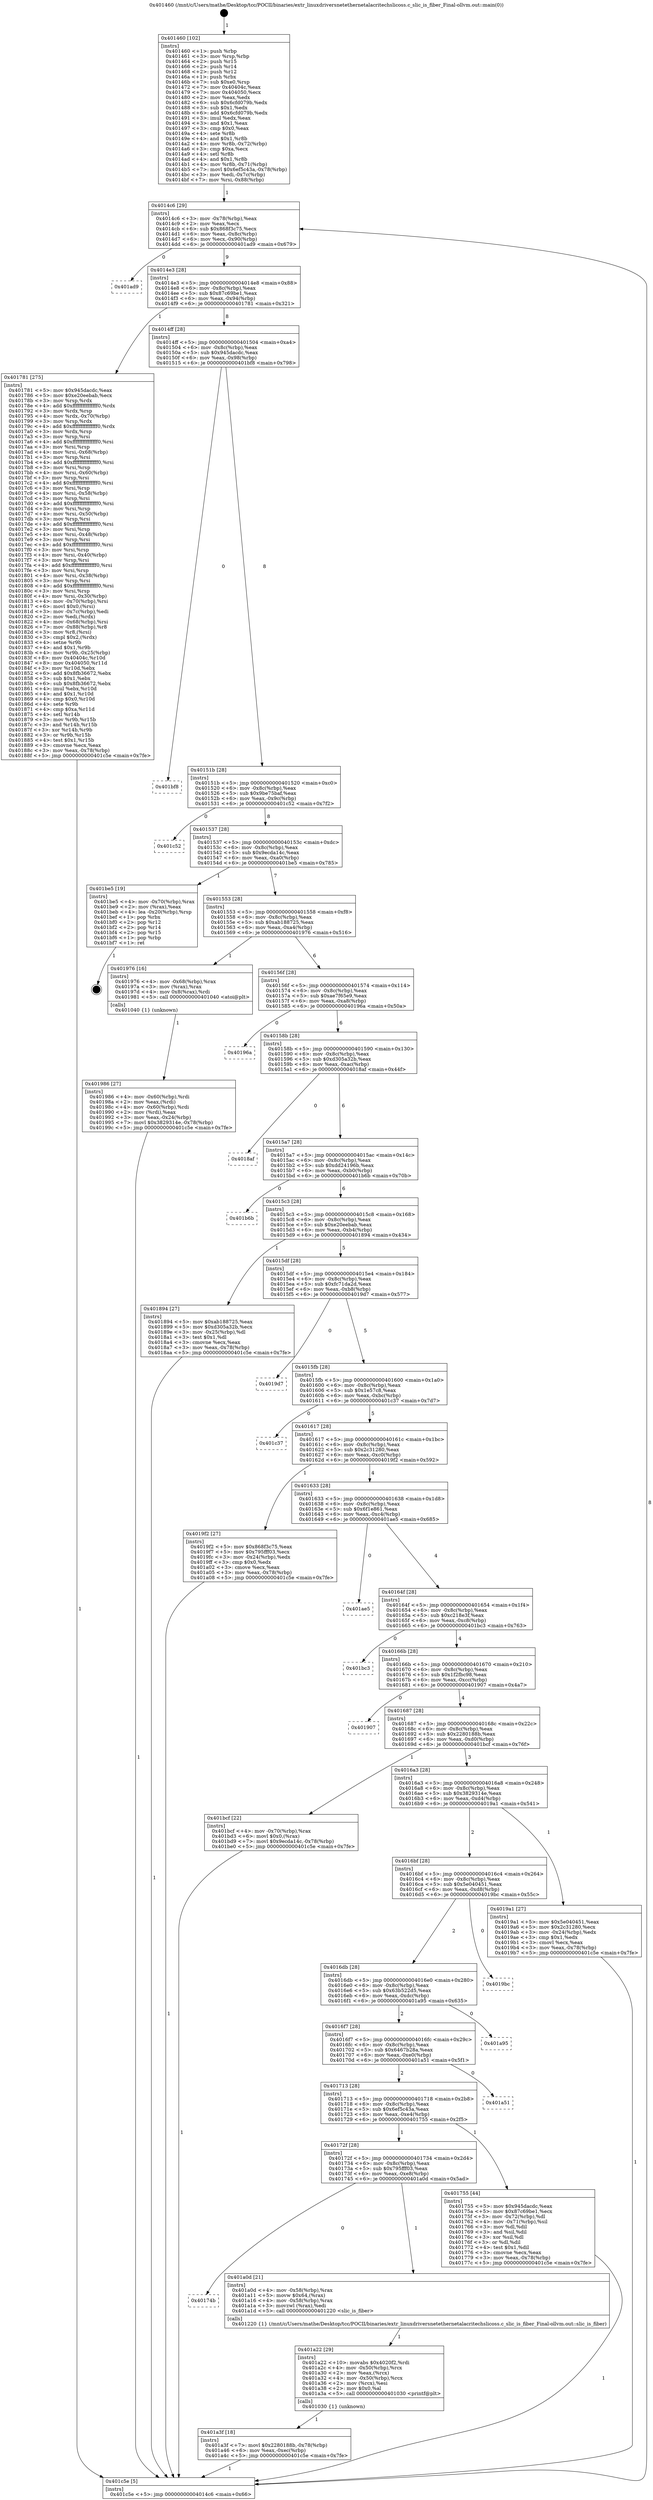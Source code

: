 digraph "0x401460" {
  label = "0x401460 (/mnt/c/Users/mathe/Desktop/tcc/POCII/binaries/extr_linuxdriversnetethernetalacritechslicoss.c_slic_is_fiber_Final-ollvm.out::main(0))"
  labelloc = "t"
  node[shape=record]

  Entry [label="",width=0.3,height=0.3,shape=circle,fillcolor=black,style=filled]
  "0x4014c6" [label="{
     0x4014c6 [29]\l
     | [instrs]\l
     &nbsp;&nbsp;0x4014c6 \<+3\>: mov -0x78(%rbp),%eax\l
     &nbsp;&nbsp;0x4014c9 \<+2\>: mov %eax,%ecx\l
     &nbsp;&nbsp;0x4014cb \<+6\>: sub $0x868f3c75,%ecx\l
     &nbsp;&nbsp;0x4014d1 \<+6\>: mov %eax,-0x8c(%rbp)\l
     &nbsp;&nbsp;0x4014d7 \<+6\>: mov %ecx,-0x90(%rbp)\l
     &nbsp;&nbsp;0x4014dd \<+6\>: je 0000000000401ad9 \<main+0x679\>\l
  }"]
  "0x401ad9" [label="{
     0x401ad9\l
  }", style=dashed]
  "0x4014e3" [label="{
     0x4014e3 [28]\l
     | [instrs]\l
     &nbsp;&nbsp;0x4014e3 \<+5\>: jmp 00000000004014e8 \<main+0x88\>\l
     &nbsp;&nbsp;0x4014e8 \<+6\>: mov -0x8c(%rbp),%eax\l
     &nbsp;&nbsp;0x4014ee \<+5\>: sub $0x87c69be1,%eax\l
     &nbsp;&nbsp;0x4014f3 \<+6\>: mov %eax,-0x94(%rbp)\l
     &nbsp;&nbsp;0x4014f9 \<+6\>: je 0000000000401781 \<main+0x321\>\l
  }"]
  Exit [label="",width=0.3,height=0.3,shape=circle,fillcolor=black,style=filled,peripheries=2]
  "0x401781" [label="{
     0x401781 [275]\l
     | [instrs]\l
     &nbsp;&nbsp;0x401781 \<+5\>: mov $0x945dacdc,%eax\l
     &nbsp;&nbsp;0x401786 \<+5\>: mov $0xe20eebab,%ecx\l
     &nbsp;&nbsp;0x40178b \<+3\>: mov %rsp,%rdx\l
     &nbsp;&nbsp;0x40178e \<+4\>: add $0xfffffffffffffff0,%rdx\l
     &nbsp;&nbsp;0x401792 \<+3\>: mov %rdx,%rsp\l
     &nbsp;&nbsp;0x401795 \<+4\>: mov %rdx,-0x70(%rbp)\l
     &nbsp;&nbsp;0x401799 \<+3\>: mov %rsp,%rdx\l
     &nbsp;&nbsp;0x40179c \<+4\>: add $0xfffffffffffffff0,%rdx\l
     &nbsp;&nbsp;0x4017a0 \<+3\>: mov %rdx,%rsp\l
     &nbsp;&nbsp;0x4017a3 \<+3\>: mov %rsp,%rsi\l
     &nbsp;&nbsp;0x4017a6 \<+4\>: add $0xfffffffffffffff0,%rsi\l
     &nbsp;&nbsp;0x4017aa \<+3\>: mov %rsi,%rsp\l
     &nbsp;&nbsp;0x4017ad \<+4\>: mov %rsi,-0x68(%rbp)\l
     &nbsp;&nbsp;0x4017b1 \<+3\>: mov %rsp,%rsi\l
     &nbsp;&nbsp;0x4017b4 \<+4\>: add $0xfffffffffffffff0,%rsi\l
     &nbsp;&nbsp;0x4017b8 \<+3\>: mov %rsi,%rsp\l
     &nbsp;&nbsp;0x4017bb \<+4\>: mov %rsi,-0x60(%rbp)\l
     &nbsp;&nbsp;0x4017bf \<+3\>: mov %rsp,%rsi\l
     &nbsp;&nbsp;0x4017c2 \<+4\>: add $0xfffffffffffffff0,%rsi\l
     &nbsp;&nbsp;0x4017c6 \<+3\>: mov %rsi,%rsp\l
     &nbsp;&nbsp;0x4017c9 \<+4\>: mov %rsi,-0x58(%rbp)\l
     &nbsp;&nbsp;0x4017cd \<+3\>: mov %rsp,%rsi\l
     &nbsp;&nbsp;0x4017d0 \<+4\>: add $0xfffffffffffffff0,%rsi\l
     &nbsp;&nbsp;0x4017d4 \<+3\>: mov %rsi,%rsp\l
     &nbsp;&nbsp;0x4017d7 \<+4\>: mov %rsi,-0x50(%rbp)\l
     &nbsp;&nbsp;0x4017db \<+3\>: mov %rsp,%rsi\l
     &nbsp;&nbsp;0x4017de \<+4\>: add $0xfffffffffffffff0,%rsi\l
     &nbsp;&nbsp;0x4017e2 \<+3\>: mov %rsi,%rsp\l
     &nbsp;&nbsp;0x4017e5 \<+4\>: mov %rsi,-0x48(%rbp)\l
     &nbsp;&nbsp;0x4017e9 \<+3\>: mov %rsp,%rsi\l
     &nbsp;&nbsp;0x4017ec \<+4\>: add $0xfffffffffffffff0,%rsi\l
     &nbsp;&nbsp;0x4017f0 \<+3\>: mov %rsi,%rsp\l
     &nbsp;&nbsp;0x4017f3 \<+4\>: mov %rsi,-0x40(%rbp)\l
     &nbsp;&nbsp;0x4017f7 \<+3\>: mov %rsp,%rsi\l
     &nbsp;&nbsp;0x4017fa \<+4\>: add $0xfffffffffffffff0,%rsi\l
     &nbsp;&nbsp;0x4017fe \<+3\>: mov %rsi,%rsp\l
     &nbsp;&nbsp;0x401801 \<+4\>: mov %rsi,-0x38(%rbp)\l
     &nbsp;&nbsp;0x401805 \<+3\>: mov %rsp,%rsi\l
     &nbsp;&nbsp;0x401808 \<+4\>: add $0xfffffffffffffff0,%rsi\l
     &nbsp;&nbsp;0x40180c \<+3\>: mov %rsi,%rsp\l
     &nbsp;&nbsp;0x40180f \<+4\>: mov %rsi,-0x30(%rbp)\l
     &nbsp;&nbsp;0x401813 \<+4\>: mov -0x70(%rbp),%rsi\l
     &nbsp;&nbsp;0x401817 \<+6\>: movl $0x0,(%rsi)\l
     &nbsp;&nbsp;0x40181d \<+3\>: mov -0x7c(%rbp),%edi\l
     &nbsp;&nbsp;0x401820 \<+2\>: mov %edi,(%rdx)\l
     &nbsp;&nbsp;0x401822 \<+4\>: mov -0x68(%rbp),%rsi\l
     &nbsp;&nbsp;0x401826 \<+7\>: mov -0x88(%rbp),%r8\l
     &nbsp;&nbsp;0x40182d \<+3\>: mov %r8,(%rsi)\l
     &nbsp;&nbsp;0x401830 \<+3\>: cmpl $0x2,(%rdx)\l
     &nbsp;&nbsp;0x401833 \<+4\>: setne %r9b\l
     &nbsp;&nbsp;0x401837 \<+4\>: and $0x1,%r9b\l
     &nbsp;&nbsp;0x40183b \<+4\>: mov %r9b,-0x25(%rbp)\l
     &nbsp;&nbsp;0x40183f \<+8\>: mov 0x40404c,%r10d\l
     &nbsp;&nbsp;0x401847 \<+8\>: mov 0x404050,%r11d\l
     &nbsp;&nbsp;0x40184f \<+3\>: mov %r10d,%ebx\l
     &nbsp;&nbsp;0x401852 \<+6\>: add $0x8fb36672,%ebx\l
     &nbsp;&nbsp;0x401858 \<+3\>: sub $0x1,%ebx\l
     &nbsp;&nbsp;0x40185b \<+6\>: sub $0x8fb36672,%ebx\l
     &nbsp;&nbsp;0x401861 \<+4\>: imul %ebx,%r10d\l
     &nbsp;&nbsp;0x401865 \<+4\>: and $0x1,%r10d\l
     &nbsp;&nbsp;0x401869 \<+4\>: cmp $0x0,%r10d\l
     &nbsp;&nbsp;0x40186d \<+4\>: sete %r9b\l
     &nbsp;&nbsp;0x401871 \<+4\>: cmp $0xa,%r11d\l
     &nbsp;&nbsp;0x401875 \<+4\>: setl %r14b\l
     &nbsp;&nbsp;0x401879 \<+3\>: mov %r9b,%r15b\l
     &nbsp;&nbsp;0x40187c \<+3\>: and %r14b,%r15b\l
     &nbsp;&nbsp;0x40187f \<+3\>: xor %r14b,%r9b\l
     &nbsp;&nbsp;0x401882 \<+3\>: or %r9b,%r15b\l
     &nbsp;&nbsp;0x401885 \<+4\>: test $0x1,%r15b\l
     &nbsp;&nbsp;0x401889 \<+3\>: cmovne %ecx,%eax\l
     &nbsp;&nbsp;0x40188c \<+3\>: mov %eax,-0x78(%rbp)\l
     &nbsp;&nbsp;0x40188f \<+5\>: jmp 0000000000401c5e \<main+0x7fe\>\l
  }"]
  "0x4014ff" [label="{
     0x4014ff [28]\l
     | [instrs]\l
     &nbsp;&nbsp;0x4014ff \<+5\>: jmp 0000000000401504 \<main+0xa4\>\l
     &nbsp;&nbsp;0x401504 \<+6\>: mov -0x8c(%rbp),%eax\l
     &nbsp;&nbsp;0x40150a \<+5\>: sub $0x945dacdc,%eax\l
     &nbsp;&nbsp;0x40150f \<+6\>: mov %eax,-0x98(%rbp)\l
     &nbsp;&nbsp;0x401515 \<+6\>: je 0000000000401bf8 \<main+0x798\>\l
  }"]
  "0x401a3f" [label="{
     0x401a3f [18]\l
     | [instrs]\l
     &nbsp;&nbsp;0x401a3f \<+7\>: movl $0x2280188b,-0x78(%rbp)\l
     &nbsp;&nbsp;0x401a46 \<+6\>: mov %eax,-0xec(%rbp)\l
     &nbsp;&nbsp;0x401a4c \<+5\>: jmp 0000000000401c5e \<main+0x7fe\>\l
  }"]
  "0x401bf8" [label="{
     0x401bf8\l
  }", style=dashed]
  "0x40151b" [label="{
     0x40151b [28]\l
     | [instrs]\l
     &nbsp;&nbsp;0x40151b \<+5\>: jmp 0000000000401520 \<main+0xc0\>\l
     &nbsp;&nbsp;0x401520 \<+6\>: mov -0x8c(%rbp),%eax\l
     &nbsp;&nbsp;0x401526 \<+5\>: sub $0x9be75baf,%eax\l
     &nbsp;&nbsp;0x40152b \<+6\>: mov %eax,-0x9c(%rbp)\l
     &nbsp;&nbsp;0x401531 \<+6\>: je 0000000000401c52 \<main+0x7f2\>\l
  }"]
  "0x401a22" [label="{
     0x401a22 [29]\l
     | [instrs]\l
     &nbsp;&nbsp;0x401a22 \<+10\>: movabs $0x4020f2,%rdi\l
     &nbsp;&nbsp;0x401a2c \<+4\>: mov -0x50(%rbp),%rcx\l
     &nbsp;&nbsp;0x401a30 \<+2\>: mov %eax,(%rcx)\l
     &nbsp;&nbsp;0x401a32 \<+4\>: mov -0x50(%rbp),%rcx\l
     &nbsp;&nbsp;0x401a36 \<+2\>: mov (%rcx),%esi\l
     &nbsp;&nbsp;0x401a38 \<+2\>: mov $0x0,%al\l
     &nbsp;&nbsp;0x401a3a \<+5\>: call 0000000000401030 \<printf@plt\>\l
     | [calls]\l
     &nbsp;&nbsp;0x401030 \{1\} (unknown)\l
  }"]
  "0x401c52" [label="{
     0x401c52\l
  }", style=dashed]
  "0x401537" [label="{
     0x401537 [28]\l
     | [instrs]\l
     &nbsp;&nbsp;0x401537 \<+5\>: jmp 000000000040153c \<main+0xdc\>\l
     &nbsp;&nbsp;0x40153c \<+6\>: mov -0x8c(%rbp),%eax\l
     &nbsp;&nbsp;0x401542 \<+5\>: sub $0x9ecda14c,%eax\l
     &nbsp;&nbsp;0x401547 \<+6\>: mov %eax,-0xa0(%rbp)\l
     &nbsp;&nbsp;0x40154d \<+6\>: je 0000000000401be5 \<main+0x785\>\l
  }"]
  "0x40174b" [label="{
     0x40174b\l
  }", style=dashed]
  "0x401be5" [label="{
     0x401be5 [19]\l
     | [instrs]\l
     &nbsp;&nbsp;0x401be5 \<+4\>: mov -0x70(%rbp),%rax\l
     &nbsp;&nbsp;0x401be9 \<+2\>: mov (%rax),%eax\l
     &nbsp;&nbsp;0x401beb \<+4\>: lea -0x20(%rbp),%rsp\l
     &nbsp;&nbsp;0x401bef \<+1\>: pop %rbx\l
     &nbsp;&nbsp;0x401bf0 \<+2\>: pop %r12\l
     &nbsp;&nbsp;0x401bf2 \<+2\>: pop %r14\l
     &nbsp;&nbsp;0x401bf4 \<+2\>: pop %r15\l
     &nbsp;&nbsp;0x401bf6 \<+1\>: pop %rbp\l
     &nbsp;&nbsp;0x401bf7 \<+1\>: ret\l
  }"]
  "0x401553" [label="{
     0x401553 [28]\l
     | [instrs]\l
     &nbsp;&nbsp;0x401553 \<+5\>: jmp 0000000000401558 \<main+0xf8\>\l
     &nbsp;&nbsp;0x401558 \<+6\>: mov -0x8c(%rbp),%eax\l
     &nbsp;&nbsp;0x40155e \<+5\>: sub $0xab188725,%eax\l
     &nbsp;&nbsp;0x401563 \<+6\>: mov %eax,-0xa4(%rbp)\l
     &nbsp;&nbsp;0x401569 \<+6\>: je 0000000000401976 \<main+0x516\>\l
  }"]
  "0x401a0d" [label="{
     0x401a0d [21]\l
     | [instrs]\l
     &nbsp;&nbsp;0x401a0d \<+4\>: mov -0x58(%rbp),%rax\l
     &nbsp;&nbsp;0x401a11 \<+5\>: movw $0x64,(%rax)\l
     &nbsp;&nbsp;0x401a16 \<+4\>: mov -0x58(%rbp),%rax\l
     &nbsp;&nbsp;0x401a1a \<+3\>: movzwl (%rax),%edi\l
     &nbsp;&nbsp;0x401a1d \<+5\>: call 0000000000401220 \<slic_is_fiber\>\l
     | [calls]\l
     &nbsp;&nbsp;0x401220 \{1\} (/mnt/c/Users/mathe/Desktop/tcc/POCII/binaries/extr_linuxdriversnetethernetalacritechslicoss.c_slic_is_fiber_Final-ollvm.out::slic_is_fiber)\l
  }"]
  "0x401976" [label="{
     0x401976 [16]\l
     | [instrs]\l
     &nbsp;&nbsp;0x401976 \<+4\>: mov -0x68(%rbp),%rax\l
     &nbsp;&nbsp;0x40197a \<+3\>: mov (%rax),%rax\l
     &nbsp;&nbsp;0x40197d \<+4\>: mov 0x8(%rax),%rdi\l
     &nbsp;&nbsp;0x401981 \<+5\>: call 0000000000401040 \<atoi@plt\>\l
     | [calls]\l
     &nbsp;&nbsp;0x401040 \{1\} (unknown)\l
  }"]
  "0x40156f" [label="{
     0x40156f [28]\l
     | [instrs]\l
     &nbsp;&nbsp;0x40156f \<+5\>: jmp 0000000000401574 \<main+0x114\>\l
     &nbsp;&nbsp;0x401574 \<+6\>: mov -0x8c(%rbp),%eax\l
     &nbsp;&nbsp;0x40157a \<+5\>: sub $0xae7f65e9,%eax\l
     &nbsp;&nbsp;0x40157f \<+6\>: mov %eax,-0xa8(%rbp)\l
     &nbsp;&nbsp;0x401585 \<+6\>: je 000000000040196a \<main+0x50a\>\l
  }"]
  "0x401986" [label="{
     0x401986 [27]\l
     | [instrs]\l
     &nbsp;&nbsp;0x401986 \<+4\>: mov -0x60(%rbp),%rdi\l
     &nbsp;&nbsp;0x40198a \<+2\>: mov %eax,(%rdi)\l
     &nbsp;&nbsp;0x40198c \<+4\>: mov -0x60(%rbp),%rdi\l
     &nbsp;&nbsp;0x401990 \<+2\>: mov (%rdi),%eax\l
     &nbsp;&nbsp;0x401992 \<+3\>: mov %eax,-0x24(%rbp)\l
     &nbsp;&nbsp;0x401995 \<+7\>: movl $0x3829314e,-0x78(%rbp)\l
     &nbsp;&nbsp;0x40199c \<+5\>: jmp 0000000000401c5e \<main+0x7fe\>\l
  }"]
  "0x40196a" [label="{
     0x40196a\l
  }", style=dashed]
  "0x40158b" [label="{
     0x40158b [28]\l
     | [instrs]\l
     &nbsp;&nbsp;0x40158b \<+5\>: jmp 0000000000401590 \<main+0x130\>\l
     &nbsp;&nbsp;0x401590 \<+6\>: mov -0x8c(%rbp),%eax\l
     &nbsp;&nbsp;0x401596 \<+5\>: sub $0xd305a32b,%eax\l
     &nbsp;&nbsp;0x40159b \<+6\>: mov %eax,-0xac(%rbp)\l
     &nbsp;&nbsp;0x4015a1 \<+6\>: je 00000000004018af \<main+0x44f\>\l
  }"]
  "0x401460" [label="{
     0x401460 [102]\l
     | [instrs]\l
     &nbsp;&nbsp;0x401460 \<+1\>: push %rbp\l
     &nbsp;&nbsp;0x401461 \<+3\>: mov %rsp,%rbp\l
     &nbsp;&nbsp;0x401464 \<+2\>: push %r15\l
     &nbsp;&nbsp;0x401466 \<+2\>: push %r14\l
     &nbsp;&nbsp;0x401468 \<+2\>: push %r12\l
     &nbsp;&nbsp;0x40146a \<+1\>: push %rbx\l
     &nbsp;&nbsp;0x40146b \<+7\>: sub $0xe0,%rsp\l
     &nbsp;&nbsp;0x401472 \<+7\>: mov 0x40404c,%eax\l
     &nbsp;&nbsp;0x401479 \<+7\>: mov 0x404050,%ecx\l
     &nbsp;&nbsp;0x401480 \<+2\>: mov %eax,%edx\l
     &nbsp;&nbsp;0x401482 \<+6\>: sub $0x6cfd079b,%edx\l
     &nbsp;&nbsp;0x401488 \<+3\>: sub $0x1,%edx\l
     &nbsp;&nbsp;0x40148b \<+6\>: add $0x6cfd079b,%edx\l
     &nbsp;&nbsp;0x401491 \<+3\>: imul %edx,%eax\l
     &nbsp;&nbsp;0x401494 \<+3\>: and $0x1,%eax\l
     &nbsp;&nbsp;0x401497 \<+3\>: cmp $0x0,%eax\l
     &nbsp;&nbsp;0x40149a \<+4\>: sete %r8b\l
     &nbsp;&nbsp;0x40149e \<+4\>: and $0x1,%r8b\l
     &nbsp;&nbsp;0x4014a2 \<+4\>: mov %r8b,-0x72(%rbp)\l
     &nbsp;&nbsp;0x4014a6 \<+3\>: cmp $0xa,%ecx\l
     &nbsp;&nbsp;0x4014a9 \<+4\>: setl %r8b\l
     &nbsp;&nbsp;0x4014ad \<+4\>: and $0x1,%r8b\l
     &nbsp;&nbsp;0x4014b1 \<+4\>: mov %r8b,-0x71(%rbp)\l
     &nbsp;&nbsp;0x4014b5 \<+7\>: movl $0x6ef5c43a,-0x78(%rbp)\l
     &nbsp;&nbsp;0x4014bc \<+3\>: mov %edi,-0x7c(%rbp)\l
     &nbsp;&nbsp;0x4014bf \<+7\>: mov %rsi,-0x88(%rbp)\l
  }"]
  "0x4018af" [label="{
     0x4018af\l
  }", style=dashed]
  "0x4015a7" [label="{
     0x4015a7 [28]\l
     | [instrs]\l
     &nbsp;&nbsp;0x4015a7 \<+5\>: jmp 00000000004015ac \<main+0x14c\>\l
     &nbsp;&nbsp;0x4015ac \<+6\>: mov -0x8c(%rbp),%eax\l
     &nbsp;&nbsp;0x4015b2 \<+5\>: sub $0xdd24196b,%eax\l
     &nbsp;&nbsp;0x4015b7 \<+6\>: mov %eax,-0xb0(%rbp)\l
     &nbsp;&nbsp;0x4015bd \<+6\>: je 0000000000401b6b \<main+0x70b\>\l
  }"]
  "0x401c5e" [label="{
     0x401c5e [5]\l
     | [instrs]\l
     &nbsp;&nbsp;0x401c5e \<+5\>: jmp 00000000004014c6 \<main+0x66\>\l
  }"]
  "0x401b6b" [label="{
     0x401b6b\l
  }", style=dashed]
  "0x4015c3" [label="{
     0x4015c3 [28]\l
     | [instrs]\l
     &nbsp;&nbsp;0x4015c3 \<+5\>: jmp 00000000004015c8 \<main+0x168\>\l
     &nbsp;&nbsp;0x4015c8 \<+6\>: mov -0x8c(%rbp),%eax\l
     &nbsp;&nbsp;0x4015ce \<+5\>: sub $0xe20eebab,%eax\l
     &nbsp;&nbsp;0x4015d3 \<+6\>: mov %eax,-0xb4(%rbp)\l
     &nbsp;&nbsp;0x4015d9 \<+6\>: je 0000000000401894 \<main+0x434\>\l
  }"]
  "0x40172f" [label="{
     0x40172f [28]\l
     | [instrs]\l
     &nbsp;&nbsp;0x40172f \<+5\>: jmp 0000000000401734 \<main+0x2d4\>\l
     &nbsp;&nbsp;0x401734 \<+6\>: mov -0x8c(%rbp),%eax\l
     &nbsp;&nbsp;0x40173a \<+5\>: sub $0x795fff03,%eax\l
     &nbsp;&nbsp;0x40173f \<+6\>: mov %eax,-0xe8(%rbp)\l
     &nbsp;&nbsp;0x401745 \<+6\>: je 0000000000401a0d \<main+0x5ad\>\l
  }"]
  "0x401894" [label="{
     0x401894 [27]\l
     | [instrs]\l
     &nbsp;&nbsp;0x401894 \<+5\>: mov $0xab188725,%eax\l
     &nbsp;&nbsp;0x401899 \<+5\>: mov $0xd305a32b,%ecx\l
     &nbsp;&nbsp;0x40189e \<+3\>: mov -0x25(%rbp),%dl\l
     &nbsp;&nbsp;0x4018a1 \<+3\>: test $0x1,%dl\l
     &nbsp;&nbsp;0x4018a4 \<+3\>: cmovne %ecx,%eax\l
     &nbsp;&nbsp;0x4018a7 \<+3\>: mov %eax,-0x78(%rbp)\l
     &nbsp;&nbsp;0x4018aa \<+5\>: jmp 0000000000401c5e \<main+0x7fe\>\l
  }"]
  "0x4015df" [label="{
     0x4015df [28]\l
     | [instrs]\l
     &nbsp;&nbsp;0x4015df \<+5\>: jmp 00000000004015e4 \<main+0x184\>\l
     &nbsp;&nbsp;0x4015e4 \<+6\>: mov -0x8c(%rbp),%eax\l
     &nbsp;&nbsp;0x4015ea \<+5\>: sub $0xfc71da2d,%eax\l
     &nbsp;&nbsp;0x4015ef \<+6\>: mov %eax,-0xb8(%rbp)\l
     &nbsp;&nbsp;0x4015f5 \<+6\>: je 00000000004019d7 \<main+0x577\>\l
  }"]
  "0x401755" [label="{
     0x401755 [44]\l
     | [instrs]\l
     &nbsp;&nbsp;0x401755 \<+5\>: mov $0x945dacdc,%eax\l
     &nbsp;&nbsp;0x40175a \<+5\>: mov $0x87c69be1,%ecx\l
     &nbsp;&nbsp;0x40175f \<+3\>: mov -0x72(%rbp),%dl\l
     &nbsp;&nbsp;0x401762 \<+4\>: mov -0x71(%rbp),%sil\l
     &nbsp;&nbsp;0x401766 \<+3\>: mov %dl,%dil\l
     &nbsp;&nbsp;0x401769 \<+3\>: and %sil,%dil\l
     &nbsp;&nbsp;0x40176c \<+3\>: xor %sil,%dl\l
     &nbsp;&nbsp;0x40176f \<+3\>: or %dl,%dil\l
     &nbsp;&nbsp;0x401772 \<+4\>: test $0x1,%dil\l
     &nbsp;&nbsp;0x401776 \<+3\>: cmovne %ecx,%eax\l
     &nbsp;&nbsp;0x401779 \<+3\>: mov %eax,-0x78(%rbp)\l
     &nbsp;&nbsp;0x40177c \<+5\>: jmp 0000000000401c5e \<main+0x7fe\>\l
  }"]
  "0x4019d7" [label="{
     0x4019d7\l
  }", style=dashed]
  "0x4015fb" [label="{
     0x4015fb [28]\l
     | [instrs]\l
     &nbsp;&nbsp;0x4015fb \<+5\>: jmp 0000000000401600 \<main+0x1a0\>\l
     &nbsp;&nbsp;0x401600 \<+6\>: mov -0x8c(%rbp),%eax\l
     &nbsp;&nbsp;0x401606 \<+5\>: sub $0x1e57c8,%eax\l
     &nbsp;&nbsp;0x40160b \<+6\>: mov %eax,-0xbc(%rbp)\l
     &nbsp;&nbsp;0x401611 \<+6\>: je 0000000000401c37 \<main+0x7d7\>\l
  }"]
  "0x401713" [label="{
     0x401713 [28]\l
     | [instrs]\l
     &nbsp;&nbsp;0x401713 \<+5\>: jmp 0000000000401718 \<main+0x2b8\>\l
     &nbsp;&nbsp;0x401718 \<+6\>: mov -0x8c(%rbp),%eax\l
     &nbsp;&nbsp;0x40171e \<+5\>: sub $0x6ef5c43a,%eax\l
     &nbsp;&nbsp;0x401723 \<+6\>: mov %eax,-0xe4(%rbp)\l
     &nbsp;&nbsp;0x401729 \<+6\>: je 0000000000401755 \<main+0x2f5\>\l
  }"]
  "0x401c37" [label="{
     0x401c37\l
  }", style=dashed]
  "0x401617" [label="{
     0x401617 [28]\l
     | [instrs]\l
     &nbsp;&nbsp;0x401617 \<+5\>: jmp 000000000040161c \<main+0x1bc\>\l
     &nbsp;&nbsp;0x40161c \<+6\>: mov -0x8c(%rbp),%eax\l
     &nbsp;&nbsp;0x401622 \<+5\>: sub $0x2c31280,%eax\l
     &nbsp;&nbsp;0x401627 \<+6\>: mov %eax,-0xc0(%rbp)\l
     &nbsp;&nbsp;0x40162d \<+6\>: je 00000000004019f2 \<main+0x592\>\l
  }"]
  "0x401a51" [label="{
     0x401a51\l
  }", style=dashed]
  "0x4019f2" [label="{
     0x4019f2 [27]\l
     | [instrs]\l
     &nbsp;&nbsp;0x4019f2 \<+5\>: mov $0x868f3c75,%eax\l
     &nbsp;&nbsp;0x4019f7 \<+5\>: mov $0x795fff03,%ecx\l
     &nbsp;&nbsp;0x4019fc \<+3\>: mov -0x24(%rbp),%edx\l
     &nbsp;&nbsp;0x4019ff \<+3\>: cmp $0x0,%edx\l
     &nbsp;&nbsp;0x401a02 \<+3\>: cmove %ecx,%eax\l
     &nbsp;&nbsp;0x401a05 \<+3\>: mov %eax,-0x78(%rbp)\l
     &nbsp;&nbsp;0x401a08 \<+5\>: jmp 0000000000401c5e \<main+0x7fe\>\l
  }"]
  "0x401633" [label="{
     0x401633 [28]\l
     | [instrs]\l
     &nbsp;&nbsp;0x401633 \<+5\>: jmp 0000000000401638 \<main+0x1d8\>\l
     &nbsp;&nbsp;0x401638 \<+6\>: mov -0x8c(%rbp),%eax\l
     &nbsp;&nbsp;0x40163e \<+5\>: sub $0x6f1e861,%eax\l
     &nbsp;&nbsp;0x401643 \<+6\>: mov %eax,-0xc4(%rbp)\l
     &nbsp;&nbsp;0x401649 \<+6\>: je 0000000000401ae5 \<main+0x685\>\l
  }"]
  "0x4016f7" [label="{
     0x4016f7 [28]\l
     | [instrs]\l
     &nbsp;&nbsp;0x4016f7 \<+5\>: jmp 00000000004016fc \<main+0x29c\>\l
     &nbsp;&nbsp;0x4016fc \<+6\>: mov -0x8c(%rbp),%eax\l
     &nbsp;&nbsp;0x401702 \<+5\>: sub $0x6467b28a,%eax\l
     &nbsp;&nbsp;0x401707 \<+6\>: mov %eax,-0xe0(%rbp)\l
     &nbsp;&nbsp;0x40170d \<+6\>: je 0000000000401a51 \<main+0x5f1\>\l
  }"]
  "0x401ae5" [label="{
     0x401ae5\l
  }", style=dashed]
  "0x40164f" [label="{
     0x40164f [28]\l
     | [instrs]\l
     &nbsp;&nbsp;0x40164f \<+5\>: jmp 0000000000401654 \<main+0x1f4\>\l
     &nbsp;&nbsp;0x401654 \<+6\>: mov -0x8c(%rbp),%eax\l
     &nbsp;&nbsp;0x40165a \<+5\>: sub $0xc218e3f,%eax\l
     &nbsp;&nbsp;0x40165f \<+6\>: mov %eax,-0xc8(%rbp)\l
     &nbsp;&nbsp;0x401665 \<+6\>: je 0000000000401bc3 \<main+0x763\>\l
  }"]
  "0x401a95" [label="{
     0x401a95\l
  }", style=dashed]
  "0x401bc3" [label="{
     0x401bc3\l
  }", style=dashed]
  "0x40166b" [label="{
     0x40166b [28]\l
     | [instrs]\l
     &nbsp;&nbsp;0x40166b \<+5\>: jmp 0000000000401670 \<main+0x210\>\l
     &nbsp;&nbsp;0x401670 \<+6\>: mov -0x8c(%rbp),%eax\l
     &nbsp;&nbsp;0x401676 \<+5\>: sub $0x1f2fbc98,%eax\l
     &nbsp;&nbsp;0x40167b \<+6\>: mov %eax,-0xcc(%rbp)\l
     &nbsp;&nbsp;0x401681 \<+6\>: je 0000000000401907 \<main+0x4a7\>\l
  }"]
  "0x4016db" [label="{
     0x4016db [28]\l
     | [instrs]\l
     &nbsp;&nbsp;0x4016db \<+5\>: jmp 00000000004016e0 \<main+0x280\>\l
     &nbsp;&nbsp;0x4016e0 \<+6\>: mov -0x8c(%rbp),%eax\l
     &nbsp;&nbsp;0x4016e6 \<+5\>: sub $0x63b522d5,%eax\l
     &nbsp;&nbsp;0x4016eb \<+6\>: mov %eax,-0xdc(%rbp)\l
     &nbsp;&nbsp;0x4016f1 \<+6\>: je 0000000000401a95 \<main+0x635\>\l
  }"]
  "0x401907" [label="{
     0x401907\l
  }", style=dashed]
  "0x401687" [label="{
     0x401687 [28]\l
     | [instrs]\l
     &nbsp;&nbsp;0x401687 \<+5\>: jmp 000000000040168c \<main+0x22c\>\l
     &nbsp;&nbsp;0x40168c \<+6\>: mov -0x8c(%rbp),%eax\l
     &nbsp;&nbsp;0x401692 \<+5\>: sub $0x2280188b,%eax\l
     &nbsp;&nbsp;0x401697 \<+6\>: mov %eax,-0xd0(%rbp)\l
     &nbsp;&nbsp;0x40169d \<+6\>: je 0000000000401bcf \<main+0x76f\>\l
  }"]
  "0x4019bc" [label="{
     0x4019bc\l
  }", style=dashed]
  "0x401bcf" [label="{
     0x401bcf [22]\l
     | [instrs]\l
     &nbsp;&nbsp;0x401bcf \<+4\>: mov -0x70(%rbp),%rax\l
     &nbsp;&nbsp;0x401bd3 \<+6\>: movl $0x0,(%rax)\l
     &nbsp;&nbsp;0x401bd9 \<+7\>: movl $0x9ecda14c,-0x78(%rbp)\l
     &nbsp;&nbsp;0x401be0 \<+5\>: jmp 0000000000401c5e \<main+0x7fe\>\l
  }"]
  "0x4016a3" [label="{
     0x4016a3 [28]\l
     | [instrs]\l
     &nbsp;&nbsp;0x4016a3 \<+5\>: jmp 00000000004016a8 \<main+0x248\>\l
     &nbsp;&nbsp;0x4016a8 \<+6\>: mov -0x8c(%rbp),%eax\l
     &nbsp;&nbsp;0x4016ae \<+5\>: sub $0x3829314e,%eax\l
     &nbsp;&nbsp;0x4016b3 \<+6\>: mov %eax,-0xd4(%rbp)\l
     &nbsp;&nbsp;0x4016b9 \<+6\>: je 00000000004019a1 \<main+0x541\>\l
  }"]
  "0x4016bf" [label="{
     0x4016bf [28]\l
     | [instrs]\l
     &nbsp;&nbsp;0x4016bf \<+5\>: jmp 00000000004016c4 \<main+0x264\>\l
     &nbsp;&nbsp;0x4016c4 \<+6\>: mov -0x8c(%rbp),%eax\l
     &nbsp;&nbsp;0x4016ca \<+5\>: sub $0x5e040451,%eax\l
     &nbsp;&nbsp;0x4016cf \<+6\>: mov %eax,-0xd8(%rbp)\l
     &nbsp;&nbsp;0x4016d5 \<+6\>: je 00000000004019bc \<main+0x55c\>\l
  }"]
  "0x4019a1" [label="{
     0x4019a1 [27]\l
     | [instrs]\l
     &nbsp;&nbsp;0x4019a1 \<+5\>: mov $0x5e040451,%eax\l
     &nbsp;&nbsp;0x4019a6 \<+5\>: mov $0x2c31280,%ecx\l
     &nbsp;&nbsp;0x4019ab \<+3\>: mov -0x24(%rbp),%edx\l
     &nbsp;&nbsp;0x4019ae \<+3\>: cmp $0x1,%edx\l
     &nbsp;&nbsp;0x4019b1 \<+3\>: cmovl %ecx,%eax\l
     &nbsp;&nbsp;0x4019b4 \<+3\>: mov %eax,-0x78(%rbp)\l
     &nbsp;&nbsp;0x4019b7 \<+5\>: jmp 0000000000401c5e \<main+0x7fe\>\l
  }"]
  Entry -> "0x401460" [label=" 1"]
  "0x4014c6" -> "0x401ad9" [label=" 0"]
  "0x4014c6" -> "0x4014e3" [label=" 9"]
  "0x401be5" -> Exit [label=" 1"]
  "0x4014e3" -> "0x401781" [label=" 1"]
  "0x4014e3" -> "0x4014ff" [label=" 8"]
  "0x401bcf" -> "0x401c5e" [label=" 1"]
  "0x4014ff" -> "0x401bf8" [label=" 0"]
  "0x4014ff" -> "0x40151b" [label=" 8"]
  "0x401a3f" -> "0x401c5e" [label=" 1"]
  "0x40151b" -> "0x401c52" [label=" 0"]
  "0x40151b" -> "0x401537" [label=" 8"]
  "0x401a22" -> "0x401a3f" [label=" 1"]
  "0x401537" -> "0x401be5" [label=" 1"]
  "0x401537" -> "0x401553" [label=" 7"]
  "0x401a0d" -> "0x401a22" [label=" 1"]
  "0x401553" -> "0x401976" [label=" 1"]
  "0x401553" -> "0x40156f" [label=" 6"]
  "0x40172f" -> "0x40174b" [label=" 0"]
  "0x40156f" -> "0x40196a" [label=" 0"]
  "0x40156f" -> "0x40158b" [label=" 6"]
  "0x40172f" -> "0x401a0d" [label=" 1"]
  "0x40158b" -> "0x4018af" [label=" 0"]
  "0x40158b" -> "0x4015a7" [label=" 6"]
  "0x4019a1" -> "0x401c5e" [label=" 1"]
  "0x4015a7" -> "0x401b6b" [label=" 0"]
  "0x4015a7" -> "0x4015c3" [label=" 6"]
  "0x401986" -> "0x401c5e" [label=" 1"]
  "0x4015c3" -> "0x401894" [label=" 1"]
  "0x4015c3" -> "0x4015df" [label=" 5"]
  "0x401976" -> "0x401986" [label=" 1"]
  "0x4015df" -> "0x4019d7" [label=" 0"]
  "0x4015df" -> "0x4015fb" [label=" 5"]
  "0x401894" -> "0x401c5e" [label=" 1"]
  "0x4015fb" -> "0x401c37" [label=" 0"]
  "0x4015fb" -> "0x401617" [label=" 5"]
  "0x4019f2" -> "0x401c5e" [label=" 1"]
  "0x401617" -> "0x4019f2" [label=" 1"]
  "0x401617" -> "0x401633" [label=" 4"]
  "0x401c5e" -> "0x4014c6" [label=" 8"]
  "0x401633" -> "0x401ae5" [label=" 0"]
  "0x401633" -> "0x40164f" [label=" 4"]
  "0x401755" -> "0x401c5e" [label=" 1"]
  "0x40164f" -> "0x401bc3" [label=" 0"]
  "0x40164f" -> "0x40166b" [label=" 4"]
  "0x401713" -> "0x40172f" [label=" 1"]
  "0x40166b" -> "0x401907" [label=" 0"]
  "0x40166b" -> "0x401687" [label=" 4"]
  "0x401781" -> "0x401c5e" [label=" 1"]
  "0x401687" -> "0x401bcf" [label=" 1"]
  "0x401687" -> "0x4016a3" [label=" 3"]
  "0x4016f7" -> "0x401713" [label=" 2"]
  "0x4016a3" -> "0x4019a1" [label=" 1"]
  "0x4016a3" -> "0x4016bf" [label=" 2"]
  "0x4016f7" -> "0x401a51" [label=" 0"]
  "0x4016bf" -> "0x4019bc" [label=" 0"]
  "0x4016bf" -> "0x4016db" [label=" 2"]
  "0x401713" -> "0x401755" [label=" 1"]
  "0x4016db" -> "0x401a95" [label=" 0"]
  "0x4016db" -> "0x4016f7" [label=" 2"]
  "0x401460" -> "0x4014c6" [label=" 1"]
}
